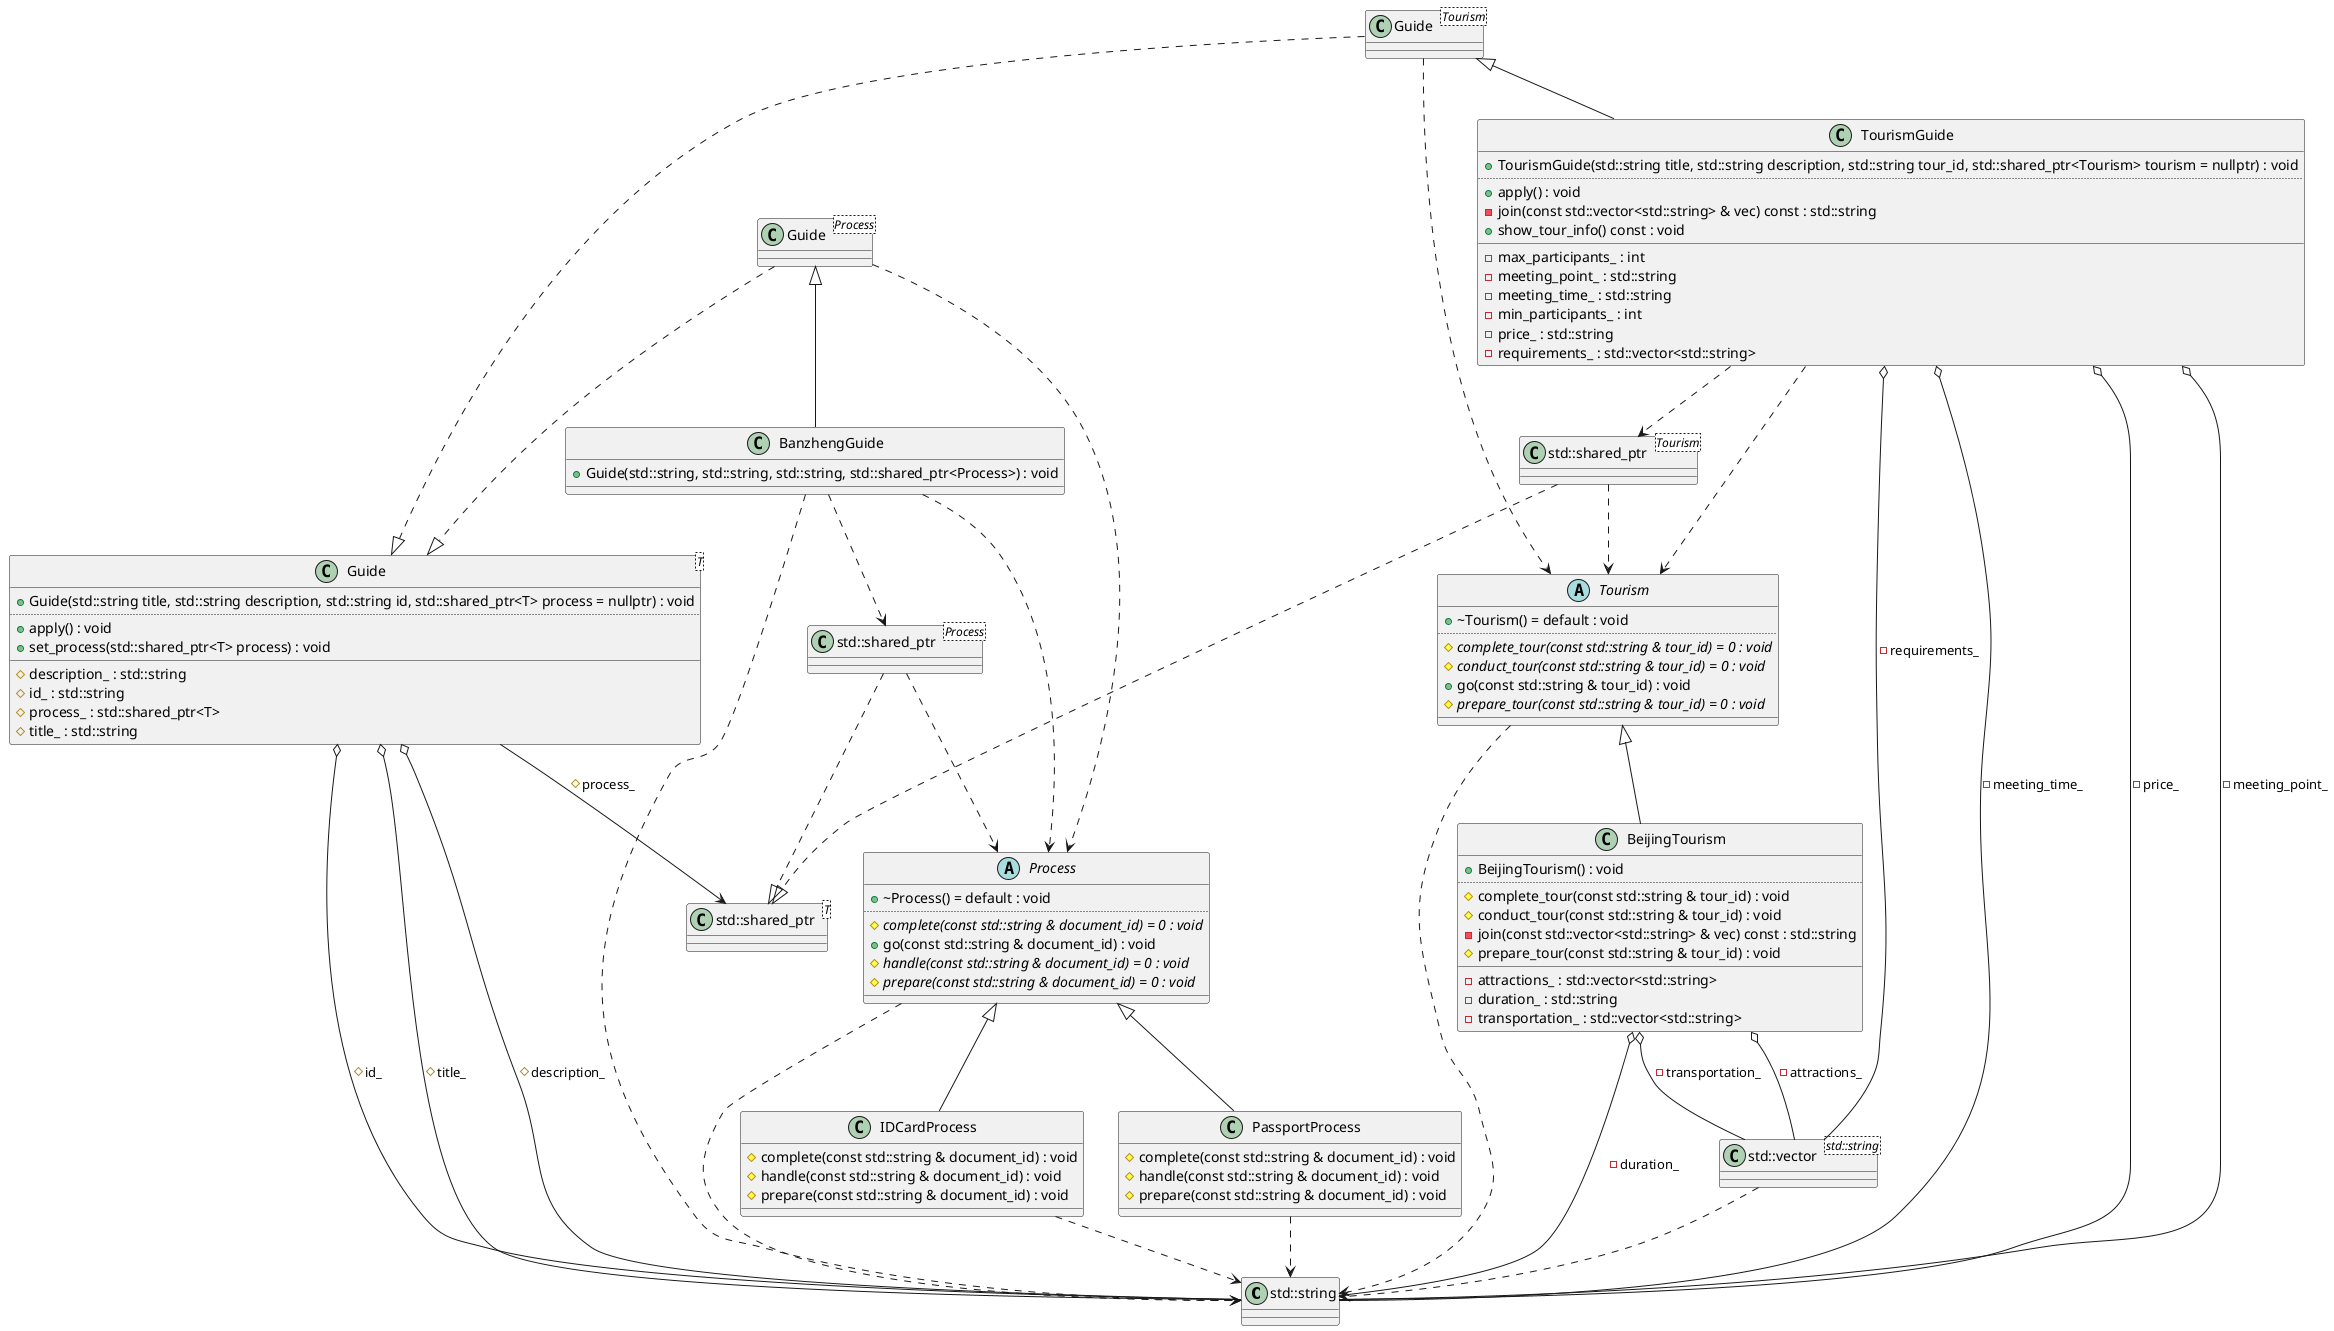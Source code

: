 @startuml
class "std::string" as C_0001275076681856179721
class C_0001275076681856179721 {
__
}
class "std::shared_ptr<T>" as C_0017784820282356576957
class C_0017784820282356576957 {
__
}
class "std::shared_ptr<Process>" as C_0009387198095052381269
class C_0009387198095052381269 {
__
}
class "std::vector<std::string>" as C_0001347152004389415025
class C_0001347152004389415025 {
__
}
class "std::shared_ptr<Tourism>" as C_0014359519481981239301
class C_0014359519481981239301 {
__
}
abstract "Process" as C_0009983001938187396663
abstract C_0009983001938187396663 {
+~Process() = default : void
..
{abstract} #complete(const std::string & document_id) = 0 : void
+go(const std::string & document_id) : void
{abstract} #handle(const std::string & document_id) = 0 : void
{abstract} #prepare(const std::string & document_id) = 0 : void
__
}
class "IDCardProcess" as C_0014657847387294574349
class C_0014657847387294574349 {
#complete(const std::string & document_id) : void
#handle(const std::string & document_id) : void
#prepare(const std::string & document_id) : void
__
}
class "PassportProcess" as C_0016225737115785968095
class C_0016225737115785968095 {
#complete(const std::string & document_id) : void
#handle(const std::string & document_id) : void
#prepare(const std::string & document_id) : void
__
}
class "Guide<T>" as C_0013509487173209776061
class C_0013509487173209776061 {
+Guide(std::string title, std::string description, std::string id, std::shared_ptr<T> process = nullptr) : void
..
+apply() : void
+set_process(std::shared_ptr<T> process) : void
__
#description_ : std::string
#id_ : std::string
#process_ : std::shared_ptr<T>
#title_ : std::string
}
class "Guide<Process>" as C_0010122189676891898598
class C_0010122189676891898598 {
__
}
class "BanzhengGuide" as C_0007306514153846245884
class C_0007306514153846245884 {
+Guide(std::string, std::string, std::string, std::shared_ptr<Process>) : void
__
}
abstract "Tourism" as C_0002659494205000605213
abstract C_0002659494205000605213 {
+~Tourism() = default : void
..
{abstract} #complete_tour(const std::string & tour_id) = 0 : void
{abstract} #conduct_tour(const std::string & tour_id) = 0 : void
+go(const std::string & tour_id) : void
{abstract} #prepare_tour(const std::string & tour_id) = 0 : void
__
}
class "BeijingTourism" as C_0003159930702380796578
class C_0003159930702380796578 {
+BeijingTourism() : void
..
#complete_tour(const std::string & tour_id) : void
#conduct_tour(const std::string & tour_id) : void
-join(const std::vector<std::string> & vec) const : std::string
#prepare_tour(const std::string & tour_id) : void
__
-attractions_ : std::vector<std::string>
-duration_ : std::string
-transportation_ : std::vector<std::string>
}
class "Guide<Tourism>" as C_0017252465520474459211
class C_0017252465520474459211 {
__
}
class "TourismGuide" as C_0010077979135524728024
class C_0010077979135524728024 {
+TourismGuide(std::string title, std::string description, std::string tour_id, std::shared_ptr<Tourism> tourism = nullptr) : void
..
+apply() : void
-join(const std::vector<std::string> & vec) const : std::string
+show_tour_info() const : void
__
-max_participants_ : int
-meeting_point_ : std::string
-meeting_time_ : std::string
-min_participants_ : int
-price_ : std::string
-requirements_ : std::vector<std::string>
}
C_0009387198095052381269 ..> C_0009983001938187396663
C_0009387198095052381269 ..|> C_0017784820282356576957
C_0001347152004389415025 ..> C_0001275076681856179721
C_0014359519481981239301 ..> C_0002659494205000605213
C_0014359519481981239301 ..|> C_0017784820282356576957
C_0009983001938187396663 ..> C_0001275076681856179721
C_0014657847387294574349 ..> C_0001275076681856179721
C_0009983001938187396663 <|-- C_0014657847387294574349

C_0016225737115785968095 ..> C_0001275076681856179721
C_0009983001938187396663 <|-- C_0016225737115785968095

C_0013509487173209776061 o-- C_0001275076681856179721 : #title_
C_0013509487173209776061 o-- C_0001275076681856179721 : #description_
C_0013509487173209776061 o-- C_0001275076681856179721 : #id_
C_0013509487173209776061 --> C_0017784820282356576957 : #process_
C_0010122189676891898598 ..> C_0009983001938187396663
C_0010122189676891898598 ..|> C_0013509487173209776061
C_0007306514153846245884 ..> C_0001275076681856179721
C_0007306514153846245884 ..> C_0009387198095052381269
C_0007306514153846245884 ..> C_0009983001938187396663
C_0010122189676891898598 <|-- C_0007306514153846245884

C_0002659494205000605213 ..> C_0001275076681856179721
C_0003159930702380796578 o-- C_0001347152004389415025 : -attractions_
C_0003159930702380796578 o-- C_0001347152004389415025 : -transportation_
C_0003159930702380796578 o-- C_0001275076681856179721 : -duration_
C_0002659494205000605213 <|-- C_0003159930702380796578

C_0017252465520474459211 ..> C_0002659494205000605213
C_0017252465520474459211 ..|> C_0013509487173209776061
C_0010077979135524728024 ..> C_0014359519481981239301
C_0010077979135524728024 ..> C_0002659494205000605213
C_0010077979135524728024 o-- C_0001275076681856179721 : -price_
C_0010077979135524728024 o-- C_0001275076681856179721 : -meeting_point_
C_0010077979135524728024 o-- C_0001275076681856179721 : -meeting_time_
C_0010077979135524728024 o-- C_0001347152004389415025 : -requirements_
C_0017252465520474459211 <|-- C_0010077979135524728024


'Generated with clang-uml, version 0.5.5
'LLVM version clang version 18.1.8
@enduml
